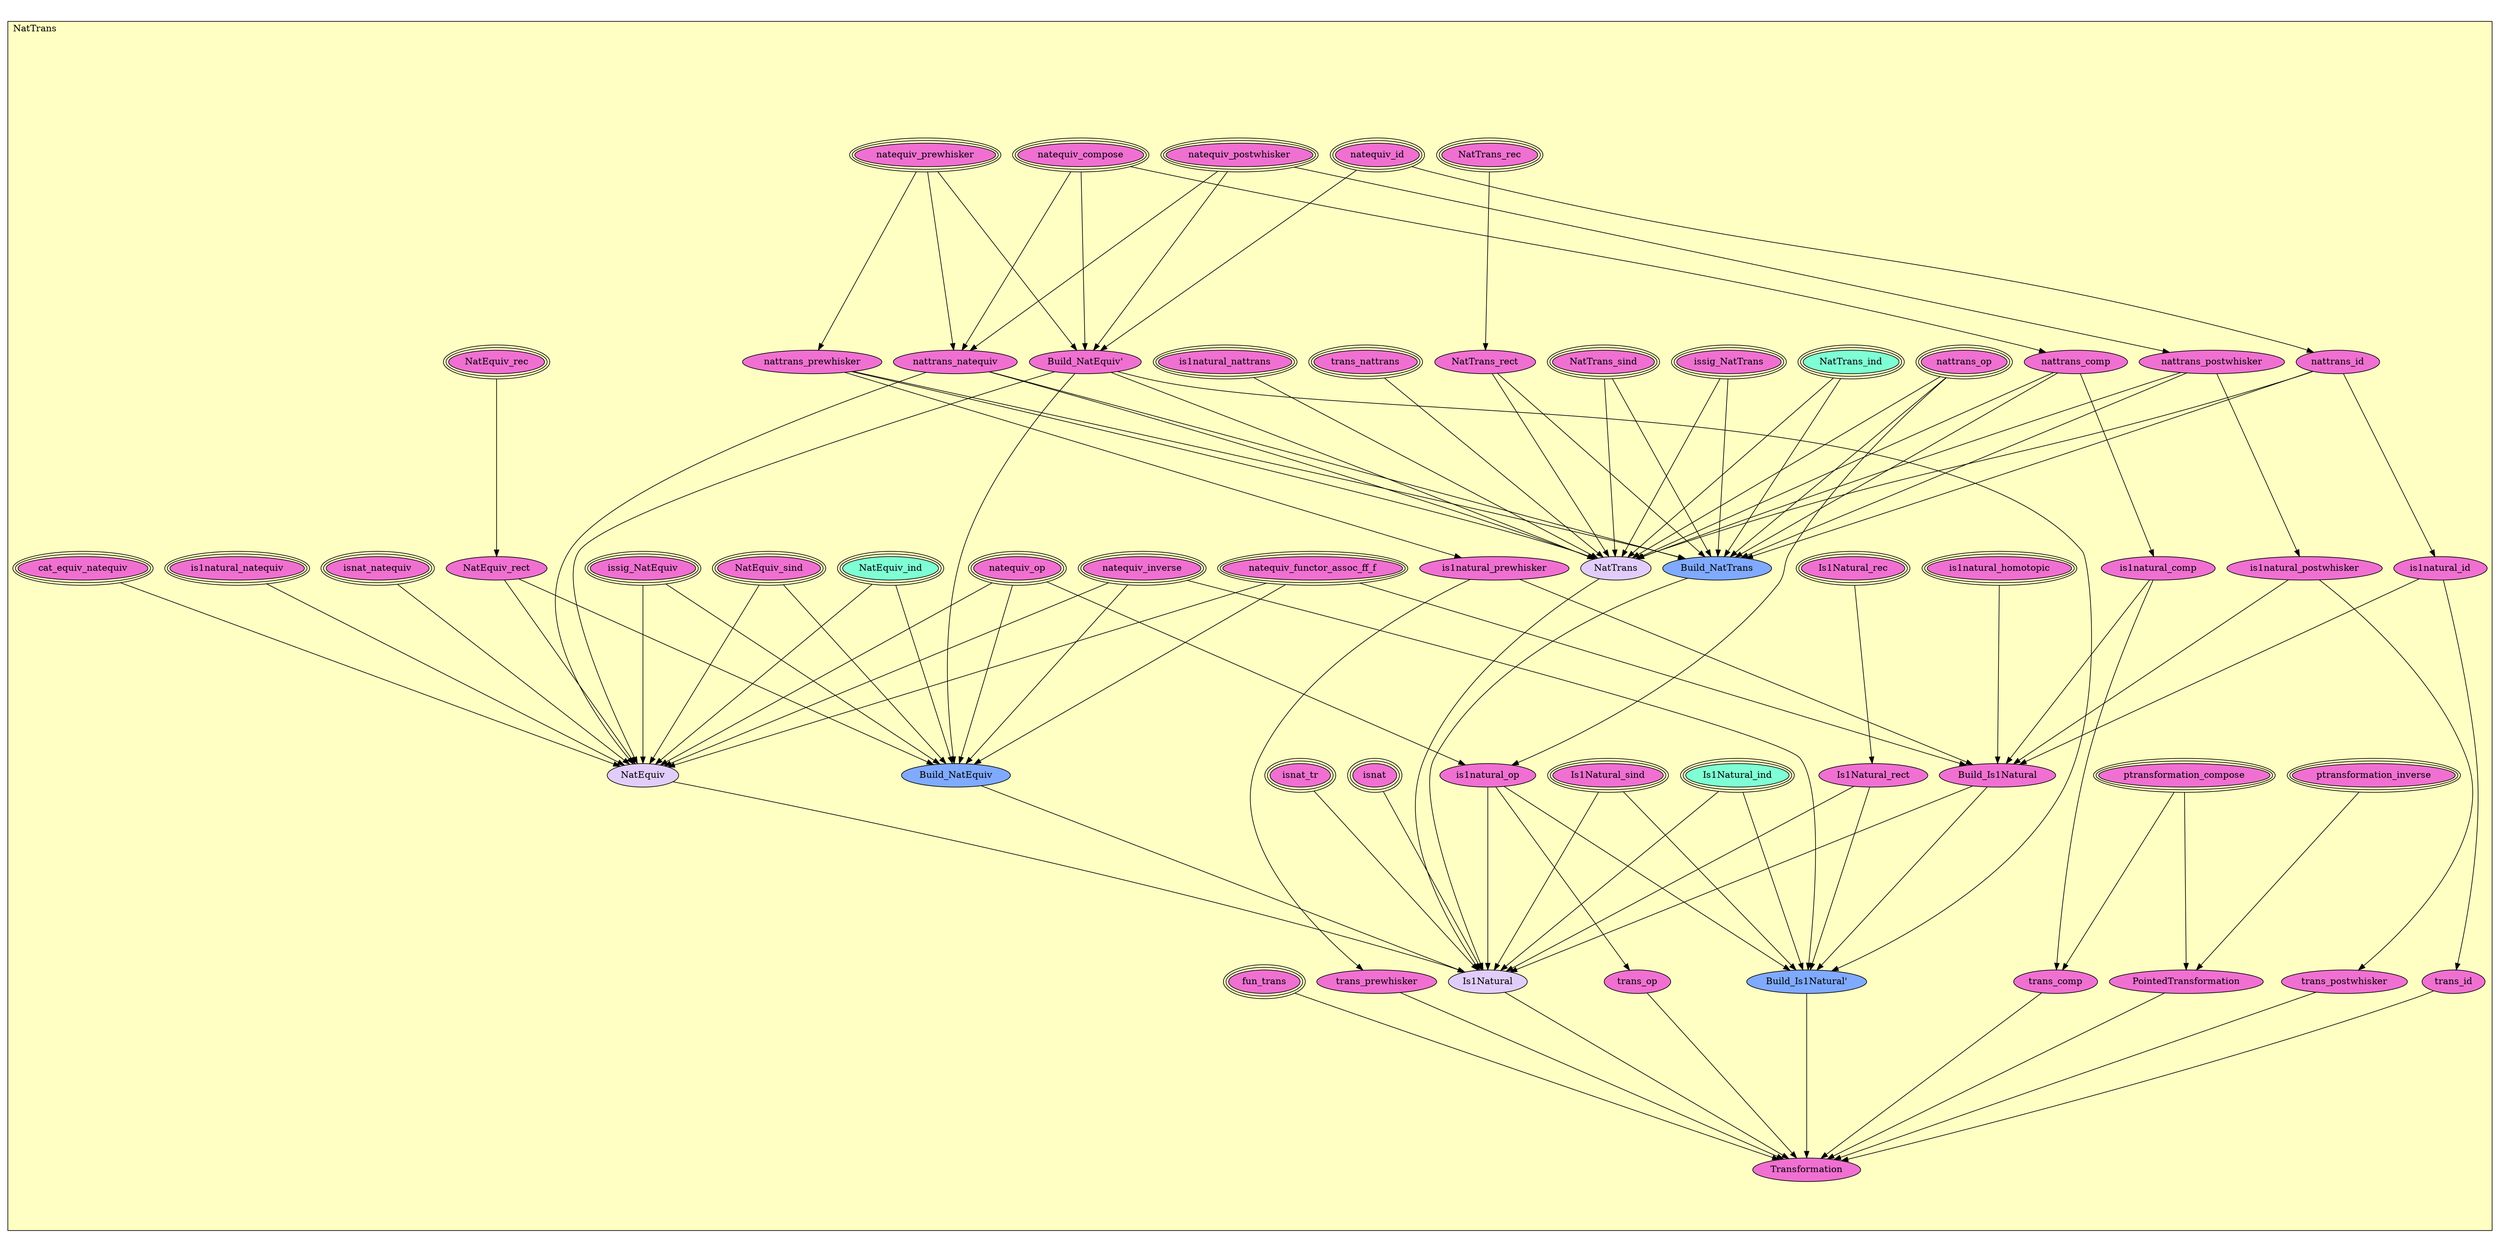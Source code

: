digraph HoTT_WildCat_NatTrans {
  graph [ratio=0.5]
  node [style=filled]
NatTrans_ptransformation_compose [label="ptransformation_compose", URL=<NatTrans.html#ptransformation_compose>, peripheries=3, fillcolor="#F070D1"] ;
NatTrans_ptransformation_inverse [label="ptransformation_inverse", URL=<NatTrans.html#ptransformation_inverse>, peripheries=3, fillcolor="#F070D1"] ;
NatTrans_PointedTransformation [label="PointedTransformation", URL=<NatTrans.html#PointedTransformation>, fillcolor="#F070D1"] ;
NatTrans_natequiv_functor_assoc_ff_f [label="natequiv_functor_assoc_ff_f", URL=<NatTrans.html#natequiv_functor_assoc_ff_f>, peripheries=3, fillcolor="#F070D1"] ;
NatTrans_natequiv_inverse [label="natequiv_inverse", URL=<NatTrans.html#natequiv_inverse>, peripheries=3, fillcolor="#F070D1"] ;
NatTrans_natequiv_op [label="natequiv_op", URL=<NatTrans.html#natequiv_op>, peripheries=3, fillcolor="#F070D1"] ;
NatTrans_natequiv_postwhisker [label="natequiv_postwhisker", URL=<NatTrans.html#natequiv_postwhisker>, peripheries=3, fillcolor="#F070D1"] ;
NatTrans_natequiv_prewhisker [label="natequiv_prewhisker", URL=<NatTrans.html#natequiv_prewhisker>, peripheries=3, fillcolor="#F070D1"] ;
NatTrans_natequiv_compose [label="natequiv_compose", URL=<NatTrans.html#natequiv_compose>, peripheries=3, fillcolor="#F070D1"] ;
NatTrans_natequiv_id [label="natequiv_id", URL=<NatTrans.html#natequiv_id>, peripheries=3, fillcolor="#F070D1"] ;
NatTrans_Build_NatEquiv_ [label="Build_NatEquiv'", URL=<NatTrans.html#Build_NatEquiv'>, fillcolor="#F070D1"] ;
NatTrans_isnat_natequiv [label="isnat_natequiv", URL=<NatTrans.html#isnat_natequiv>, peripheries=3, fillcolor="#F070D1"] ;
NatTrans_nattrans_natequiv [label="nattrans_natequiv", URL=<NatTrans.html#nattrans_natequiv>, fillcolor="#F070D1"] ;
NatTrans_issig_NatEquiv [label="issig_NatEquiv", URL=<NatTrans.html#issig_NatEquiv>, peripheries=3, fillcolor="#F070D1"] ;
NatTrans_is1natural_natequiv [label="is1natural_natequiv", URL=<NatTrans.html#is1natural_natequiv>, peripheries=3, fillcolor="#F070D1"] ;
NatTrans_cat_equiv_natequiv [label="cat_equiv_natequiv", URL=<NatTrans.html#cat_equiv_natequiv>, peripheries=3, fillcolor="#F070D1"] ;
NatTrans_NatEquiv_sind [label="NatEquiv_sind", URL=<NatTrans.html#NatEquiv_sind>, peripheries=3, fillcolor="#F070D1"] ;
NatTrans_NatEquiv_rec [label="NatEquiv_rec", URL=<NatTrans.html#NatEquiv_rec>, peripheries=3, fillcolor="#F070D1"] ;
NatTrans_NatEquiv_ind [label="NatEquiv_ind", URL=<NatTrans.html#NatEquiv_ind>, peripheries=3, fillcolor="#7FFFD4"] ;
NatTrans_NatEquiv_rect [label="NatEquiv_rect", URL=<NatTrans.html#NatEquiv_rect>, fillcolor="#F070D1"] ;
NatTrans_Build_NatEquiv [label="Build_NatEquiv", URL=<NatTrans.html#Build_NatEquiv>, fillcolor="#7FAAFF"] ;
NatTrans_NatEquiv [label="NatEquiv", URL=<NatTrans.html#NatEquiv>, fillcolor="#E2CDFA"] ;
NatTrans_nattrans_op [label="nattrans_op", URL=<NatTrans.html#nattrans_op>, peripheries=3, fillcolor="#F070D1"] ;
NatTrans_nattrans_postwhisker [label="nattrans_postwhisker", URL=<NatTrans.html#nattrans_postwhisker>, fillcolor="#F070D1"] ;
NatTrans_nattrans_prewhisker [label="nattrans_prewhisker", URL=<NatTrans.html#nattrans_prewhisker>, fillcolor="#F070D1"] ;
NatTrans_nattrans_comp [label="nattrans_comp", URL=<NatTrans.html#nattrans_comp>, fillcolor="#F070D1"] ;
NatTrans_nattrans_id [label="nattrans_id", URL=<NatTrans.html#nattrans_id>, fillcolor="#F070D1"] ;
NatTrans_issig_NatTrans [label="issig_NatTrans", URL=<NatTrans.html#issig_NatTrans>, peripheries=3, fillcolor="#F070D1"] ;
NatTrans_is1natural_nattrans [label="is1natural_nattrans", URL=<NatTrans.html#is1natural_nattrans>, peripheries=3, fillcolor="#F070D1"] ;
NatTrans_trans_nattrans [label="trans_nattrans", URL=<NatTrans.html#trans_nattrans>, peripheries=3, fillcolor="#F070D1"] ;
NatTrans_NatTrans_sind [label="NatTrans_sind", URL=<NatTrans.html#NatTrans_sind>, peripheries=3, fillcolor="#F070D1"] ;
NatTrans_NatTrans_rec [label="NatTrans_rec", URL=<NatTrans.html#NatTrans_rec>, peripheries=3, fillcolor="#F070D1"] ;
NatTrans_NatTrans_ind [label="NatTrans_ind", URL=<NatTrans.html#NatTrans_ind>, peripheries=3, fillcolor="#7FFFD4"] ;
NatTrans_NatTrans_rect [label="NatTrans_rect", URL=<NatTrans.html#NatTrans_rect>, fillcolor="#F070D1"] ;
NatTrans_Build_NatTrans [label="Build_NatTrans", URL=<NatTrans.html#Build_NatTrans>, fillcolor="#7FAAFF"] ;
NatTrans_NatTrans [label="NatTrans", URL=<NatTrans.html#NatTrans>, fillcolor="#E2CDFA"] ;
NatTrans_is1natural_op [label="is1natural_op", URL=<NatTrans.html#is1natural_op>, fillcolor="#F070D1"] ;
NatTrans_is1natural_homotopic [label="is1natural_homotopic", URL=<NatTrans.html#is1natural_homotopic>, peripheries=3, fillcolor="#F070D1"] ;
NatTrans_is1natural_postwhisker [label="is1natural_postwhisker", URL=<NatTrans.html#is1natural_postwhisker>, fillcolor="#F070D1"] ;
NatTrans_is1natural_prewhisker [label="is1natural_prewhisker", URL=<NatTrans.html#is1natural_prewhisker>, fillcolor="#F070D1"] ;
NatTrans_is1natural_comp [label="is1natural_comp", URL=<NatTrans.html#is1natural_comp>, fillcolor="#F070D1"] ;
NatTrans_is1natural_id [label="is1natural_id", URL=<NatTrans.html#is1natural_id>, fillcolor="#F070D1"] ;
NatTrans_Build_Is1Natural [label="Build_Is1Natural", URL=<NatTrans.html#Build_Is1Natural>, fillcolor="#F070D1"] ;
NatTrans_isnat_tr [label="isnat_tr", URL=<NatTrans.html#isnat_tr>, peripheries=3, fillcolor="#F070D1"] ;
NatTrans_isnat [label="isnat", URL=<NatTrans.html#isnat>, peripheries=3, fillcolor="#F070D1"] ;
NatTrans_Is1Natural_sind [label="Is1Natural_sind", URL=<NatTrans.html#Is1Natural_sind>, peripheries=3, fillcolor="#F070D1"] ;
NatTrans_Is1Natural_rec [label="Is1Natural_rec", URL=<NatTrans.html#Is1Natural_rec>, peripheries=3, fillcolor="#F070D1"] ;
NatTrans_Is1Natural_ind [label="Is1Natural_ind", URL=<NatTrans.html#Is1Natural_ind>, peripheries=3, fillcolor="#7FFFD4"] ;
NatTrans_Is1Natural_rect [label="Is1Natural_rect", URL=<NatTrans.html#Is1Natural_rect>, fillcolor="#F070D1"] ;
NatTrans_Build_Is1Natural_ [label="Build_Is1Natural'", URL=<NatTrans.html#Build_Is1Natural'>, fillcolor="#7FAAFF"] ;
NatTrans_Is1Natural [label="Is1Natural", URL=<NatTrans.html#Is1Natural>, fillcolor="#E2CDFA"] ;
NatTrans_trans_op [label="trans_op", URL=<NatTrans.html#trans_op>, fillcolor="#F070D1"] ;
NatTrans_trans_postwhisker [label="trans_postwhisker", URL=<NatTrans.html#trans_postwhisker>, fillcolor="#F070D1"] ;
NatTrans_trans_prewhisker [label="trans_prewhisker", URL=<NatTrans.html#trans_prewhisker>, fillcolor="#F070D1"] ;
NatTrans_trans_comp [label="trans_comp", URL=<NatTrans.html#trans_comp>, fillcolor="#F070D1"] ;
NatTrans_trans_id [label="trans_id", URL=<NatTrans.html#trans_id>, fillcolor="#F070D1"] ;
NatTrans_fun_trans [label="fun_trans", URL=<NatTrans.html#fun_trans>, peripheries=3, fillcolor="#F070D1"] ;
NatTrans_Transformation [label="Transformation", URL=<NatTrans.html#Transformation>, fillcolor="#F070D1"] ;
  NatTrans_ptransformation_compose -> NatTrans_PointedTransformation [] ;
  NatTrans_ptransformation_compose -> NatTrans_trans_comp [] ;
  NatTrans_ptransformation_inverse -> NatTrans_PointedTransformation [] ;
  NatTrans_PointedTransformation -> NatTrans_Transformation [] ;
  NatTrans_natequiv_functor_assoc_ff_f -> NatTrans_Build_NatEquiv [] ;
  NatTrans_natequiv_functor_assoc_ff_f -> NatTrans_NatEquiv [] ;
  NatTrans_natequiv_functor_assoc_ff_f -> NatTrans_Build_Is1Natural [] ;
  NatTrans_natequiv_inverse -> NatTrans_Build_NatEquiv [] ;
  NatTrans_natequiv_inverse -> NatTrans_NatEquiv [] ;
  NatTrans_natequiv_inverse -> NatTrans_Build_Is1Natural_ [] ;
  NatTrans_natequiv_op -> NatTrans_Build_NatEquiv [] ;
  NatTrans_natequiv_op -> NatTrans_NatEquiv [] ;
  NatTrans_natequiv_op -> NatTrans_is1natural_op [] ;
  NatTrans_natequiv_postwhisker -> NatTrans_Build_NatEquiv_ [] ;
  NatTrans_natequiv_postwhisker -> NatTrans_nattrans_natequiv [] ;
  NatTrans_natequiv_postwhisker -> NatTrans_nattrans_postwhisker [] ;
  NatTrans_natequiv_prewhisker -> NatTrans_Build_NatEquiv_ [] ;
  NatTrans_natequiv_prewhisker -> NatTrans_nattrans_natequiv [] ;
  NatTrans_natequiv_prewhisker -> NatTrans_nattrans_prewhisker [] ;
  NatTrans_natequiv_compose -> NatTrans_Build_NatEquiv_ [] ;
  NatTrans_natequiv_compose -> NatTrans_nattrans_natequiv [] ;
  NatTrans_natequiv_compose -> NatTrans_nattrans_comp [] ;
  NatTrans_natequiv_id -> NatTrans_Build_NatEquiv_ [] ;
  NatTrans_natequiv_id -> NatTrans_nattrans_id [] ;
  NatTrans_Build_NatEquiv_ -> NatTrans_Build_NatEquiv [] ;
  NatTrans_Build_NatEquiv_ -> NatTrans_NatEquiv [] ;
  NatTrans_Build_NatEquiv_ -> NatTrans_NatTrans [] ;
  NatTrans_Build_NatEquiv_ -> NatTrans_Build_Is1Natural_ [] ;
  NatTrans_isnat_natequiv -> NatTrans_NatEquiv [] ;
  NatTrans_nattrans_natequiv -> NatTrans_NatEquiv [] ;
  NatTrans_nattrans_natequiv -> NatTrans_Build_NatTrans [] ;
  NatTrans_nattrans_natequiv -> NatTrans_NatTrans [] ;
  NatTrans_issig_NatEquiv -> NatTrans_Build_NatEquiv [] ;
  NatTrans_issig_NatEquiv -> NatTrans_NatEquiv [] ;
  NatTrans_is1natural_natequiv -> NatTrans_NatEquiv [] ;
  NatTrans_cat_equiv_natequiv -> NatTrans_NatEquiv [] ;
  NatTrans_NatEquiv_sind -> NatTrans_Build_NatEquiv [] ;
  NatTrans_NatEquiv_sind -> NatTrans_NatEquiv [] ;
  NatTrans_NatEquiv_rec -> NatTrans_NatEquiv_rect [] ;
  NatTrans_NatEquiv_ind -> NatTrans_Build_NatEquiv [] ;
  NatTrans_NatEquiv_ind -> NatTrans_NatEquiv [] ;
  NatTrans_NatEquiv_rect -> NatTrans_Build_NatEquiv [] ;
  NatTrans_NatEquiv_rect -> NatTrans_NatEquiv [] ;
  NatTrans_Build_NatEquiv -> NatTrans_Is1Natural [] ;
  NatTrans_NatEquiv -> NatTrans_Is1Natural [] ;
  NatTrans_nattrans_op -> NatTrans_Build_NatTrans [] ;
  NatTrans_nattrans_op -> NatTrans_NatTrans [] ;
  NatTrans_nattrans_op -> NatTrans_is1natural_op [] ;
  NatTrans_nattrans_postwhisker -> NatTrans_Build_NatTrans [] ;
  NatTrans_nattrans_postwhisker -> NatTrans_NatTrans [] ;
  NatTrans_nattrans_postwhisker -> NatTrans_is1natural_postwhisker [] ;
  NatTrans_nattrans_prewhisker -> NatTrans_Build_NatTrans [] ;
  NatTrans_nattrans_prewhisker -> NatTrans_NatTrans [] ;
  NatTrans_nattrans_prewhisker -> NatTrans_is1natural_prewhisker [] ;
  NatTrans_nattrans_comp -> NatTrans_Build_NatTrans [] ;
  NatTrans_nattrans_comp -> NatTrans_NatTrans [] ;
  NatTrans_nattrans_comp -> NatTrans_is1natural_comp [] ;
  NatTrans_nattrans_id -> NatTrans_Build_NatTrans [] ;
  NatTrans_nattrans_id -> NatTrans_NatTrans [] ;
  NatTrans_nattrans_id -> NatTrans_is1natural_id [] ;
  NatTrans_issig_NatTrans -> NatTrans_Build_NatTrans [] ;
  NatTrans_issig_NatTrans -> NatTrans_NatTrans [] ;
  NatTrans_is1natural_nattrans -> NatTrans_NatTrans [] ;
  NatTrans_trans_nattrans -> NatTrans_NatTrans [] ;
  NatTrans_NatTrans_sind -> NatTrans_Build_NatTrans [] ;
  NatTrans_NatTrans_sind -> NatTrans_NatTrans [] ;
  NatTrans_NatTrans_rec -> NatTrans_NatTrans_rect [] ;
  NatTrans_NatTrans_ind -> NatTrans_Build_NatTrans [] ;
  NatTrans_NatTrans_ind -> NatTrans_NatTrans [] ;
  NatTrans_NatTrans_rect -> NatTrans_Build_NatTrans [] ;
  NatTrans_NatTrans_rect -> NatTrans_NatTrans [] ;
  NatTrans_Build_NatTrans -> NatTrans_Is1Natural [] ;
  NatTrans_NatTrans -> NatTrans_Is1Natural [] ;
  NatTrans_is1natural_op -> NatTrans_Build_Is1Natural_ [] ;
  NatTrans_is1natural_op -> NatTrans_Is1Natural [] ;
  NatTrans_is1natural_op -> NatTrans_trans_op [] ;
  NatTrans_is1natural_homotopic -> NatTrans_Build_Is1Natural [] ;
  NatTrans_is1natural_postwhisker -> NatTrans_Build_Is1Natural [] ;
  NatTrans_is1natural_postwhisker -> NatTrans_trans_postwhisker [] ;
  NatTrans_is1natural_prewhisker -> NatTrans_Build_Is1Natural [] ;
  NatTrans_is1natural_prewhisker -> NatTrans_trans_prewhisker [] ;
  NatTrans_is1natural_comp -> NatTrans_Build_Is1Natural [] ;
  NatTrans_is1natural_comp -> NatTrans_trans_comp [] ;
  NatTrans_is1natural_id -> NatTrans_Build_Is1Natural [] ;
  NatTrans_is1natural_id -> NatTrans_trans_id [] ;
  NatTrans_Build_Is1Natural -> NatTrans_Build_Is1Natural_ [] ;
  NatTrans_Build_Is1Natural -> NatTrans_Is1Natural [] ;
  NatTrans_isnat_tr -> NatTrans_Is1Natural [] ;
  NatTrans_isnat -> NatTrans_Is1Natural [] ;
  NatTrans_Is1Natural_sind -> NatTrans_Build_Is1Natural_ [] ;
  NatTrans_Is1Natural_sind -> NatTrans_Is1Natural [] ;
  NatTrans_Is1Natural_rec -> NatTrans_Is1Natural_rect [] ;
  NatTrans_Is1Natural_ind -> NatTrans_Build_Is1Natural_ [] ;
  NatTrans_Is1Natural_ind -> NatTrans_Is1Natural [] ;
  NatTrans_Is1Natural_rect -> NatTrans_Build_Is1Natural_ [] ;
  NatTrans_Is1Natural_rect -> NatTrans_Is1Natural [] ;
  NatTrans_Build_Is1Natural_ -> NatTrans_Transformation [] ;
  NatTrans_Is1Natural -> NatTrans_Transformation [] ;
  NatTrans_trans_op -> NatTrans_Transformation [] ;
  NatTrans_trans_postwhisker -> NatTrans_Transformation [] ;
  NatTrans_trans_prewhisker -> NatTrans_Transformation [] ;
  NatTrans_trans_comp -> NatTrans_Transformation [] ;
  NatTrans_trans_id -> NatTrans_Transformation [] ;
  NatTrans_fun_trans -> NatTrans_Transformation [] ;
subgraph cluster_NatTrans { label="NatTrans"; fillcolor="#FFFFC3"; labeljust=l; style=filled 
NatTrans_Transformation; NatTrans_fun_trans; NatTrans_trans_id; NatTrans_trans_comp; NatTrans_trans_prewhisker; NatTrans_trans_postwhisker; NatTrans_trans_op; NatTrans_Is1Natural; NatTrans_Build_Is1Natural_; NatTrans_Is1Natural_rect; NatTrans_Is1Natural_ind; NatTrans_Is1Natural_rec; NatTrans_Is1Natural_sind; NatTrans_isnat; NatTrans_isnat_tr; NatTrans_Build_Is1Natural; NatTrans_is1natural_id; NatTrans_is1natural_comp; NatTrans_is1natural_prewhisker; NatTrans_is1natural_postwhisker; NatTrans_is1natural_homotopic; NatTrans_is1natural_op; NatTrans_NatTrans; NatTrans_Build_NatTrans; NatTrans_NatTrans_rect; NatTrans_NatTrans_ind; NatTrans_NatTrans_rec; NatTrans_NatTrans_sind; NatTrans_trans_nattrans; NatTrans_is1natural_nattrans; NatTrans_issig_NatTrans; NatTrans_nattrans_id; NatTrans_nattrans_comp; NatTrans_nattrans_prewhisker; NatTrans_nattrans_postwhisker; NatTrans_nattrans_op; NatTrans_NatEquiv; NatTrans_Build_NatEquiv; NatTrans_NatEquiv_rect; NatTrans_NatEquiv_ind; NatTrans_NatEquiv_rec; NatTrans_NatEquiv_sind; NatTrans_cat_equiv_natequiv; NatTrans_is1natural_natequiv; NatTrans_issig_NatEquiv; NatTrans_nattrans_natequiv; NatTrans_isnat_natequiv; NatTrans_Build_NatEquiv_; NatTrans_natequiv_id; NatTrans_natequiv_compose; NatTrans_natequiv_prewhisker; NatTrans_natequiv_postwhisker; NatTrans_natequiv_op; NatTrans_natequiv_inverse; NatTrans_natequiv_functor_assoc_ff_f; NatTrans_PointedTransformation; NatTrans_ptransformation_inverse; NatTrans_ptransformation_compose; };
} /* END */

